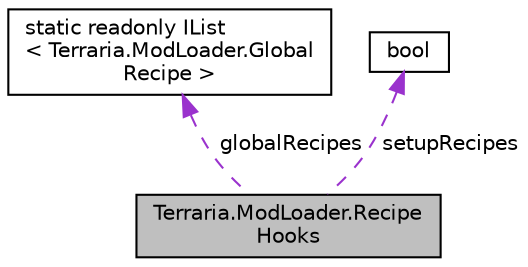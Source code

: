 digraph "Terraria.ModLoader.RecipeHooks"
{
 // LATEX_PDF_SIZE
  edge [fontname="Helvetica",fontsize="10",labelfontname="Helvetica",labelfontsize="10"];
  node [fontname="Helvetica",fontsize="10",shape=record];
  Node1 [label="Terraria.ModLoader.Recipe\lHooks",height=0.2,width=0.4,color="black", fillcolor="grey75", style="filled", fontcolor="black",tooltip="This is where all ModRecipe and GlobalRecipe hooks are gathered and called."];
  Node2 -> Node1 [dir="back",color="darkorchid3",fontsize="10",style="dashed",label=" globalRecipes" ,fontname="Helvetica"];
  Node2 [label="static readonly IList\l\< Terraria.ModLoader.Global\lRecipe \>",height=0.2,width=0.4,color="black", fillcolor="white", style="filled",tooltip=" "];
  Node3 -> Node1 [dir="back",color="darkorchid3",fontsize="10",style="dashed",label=" setupRecipes" ,fontname="Helvetica"];
  Node3 [label="bool",height=0.2,width=0.4,color="black", fillcolor="white", style="filled",tooltip=" "];
}
